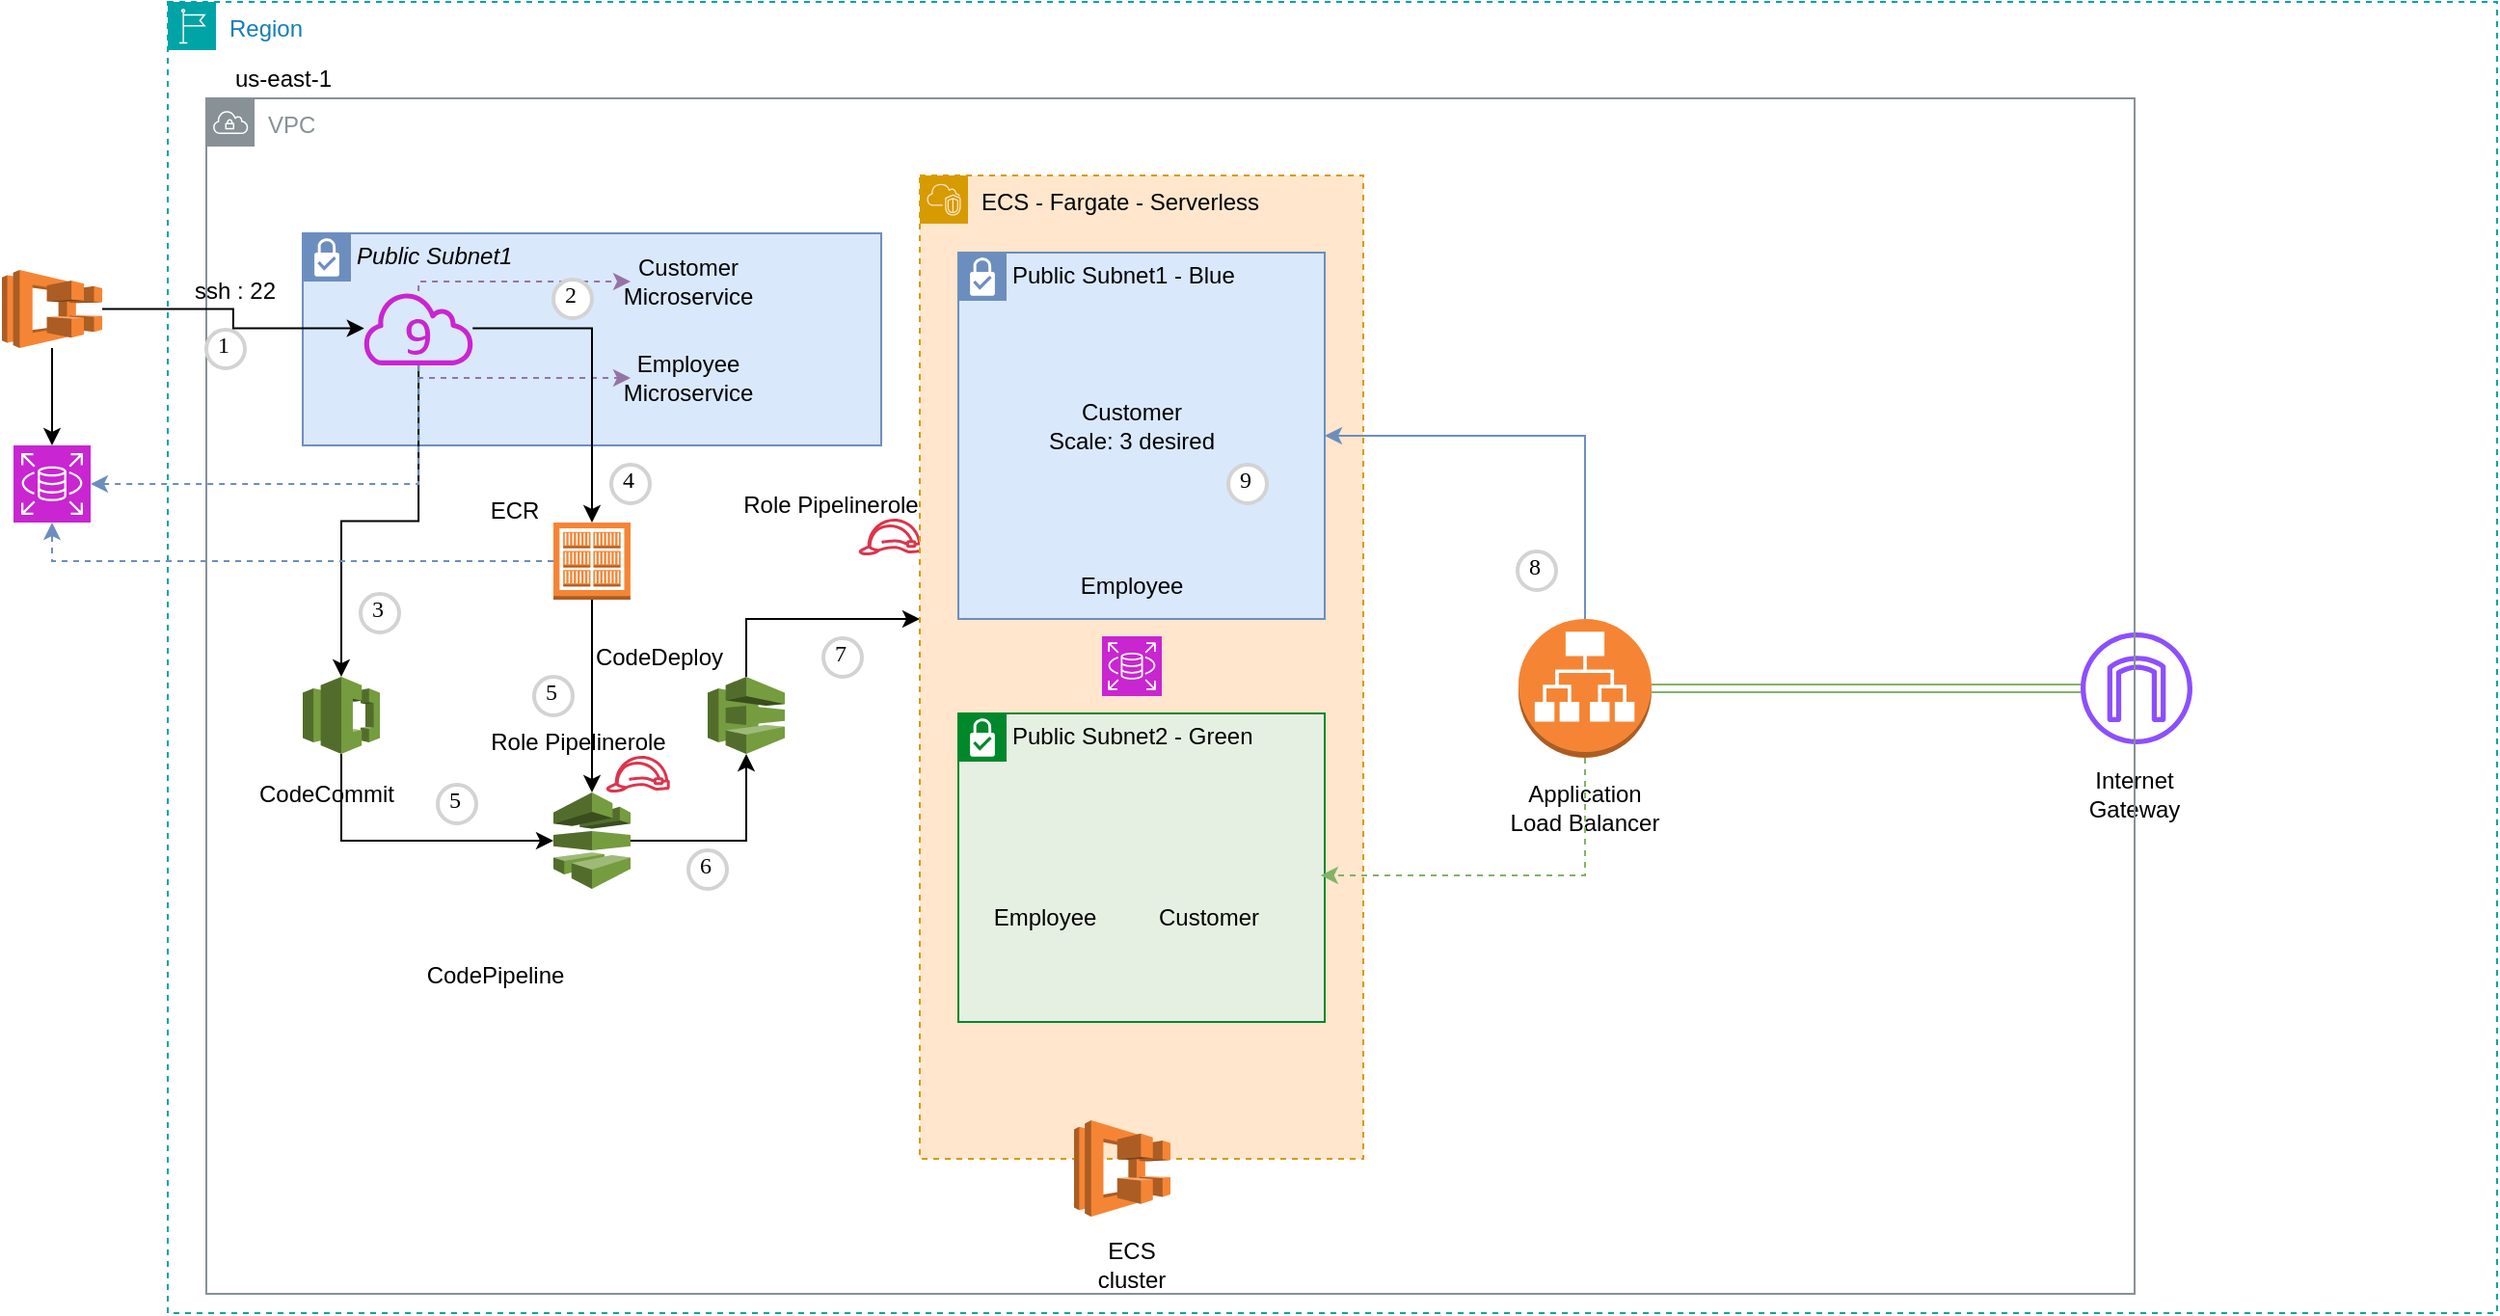 <mxfile version="22.1.2" type="github">
  <diagram name="Page-1" id="QO5nrSKUmJ0oxcyC5A64">
    <mxGraphModel dx="1834" dy="805" grid="0" gridSize="10" guides="0" tooltips="1" connect="1" arrows="1" fold="1" page="0" pageScale="1" pageWidth="850" pageHeight="1100" math="0" shadow="0">
      <root>
        <mxCell id="0" />
        <mxCell id="1" parent="0" />
        <mxCell id="G24Cj-klKIiopbQmR6XC-1" value="Region" style="points=[[0,0],[0.25,0],[0.5,0],[0.75,0],[1,0],[1,0.25],[1,0.5],[1,0.75],[1,1],[0.75,1],[0.5,1],[0.25,1],[0,1],[0,0.75],[0,0.5],[0,0.25]];outlineConnect=0;gradientColor=none;html=1;whiteSpace=wrap;fontSize=12;fontStyle=0;container=1;pointerEvents=0;collapsible=0;recursiveResize=0;shape=mxgraph.aws4.group;grIcon=mxgraph.aws4.group_region;strokeColor=#00A4A6;fillColor=none;verticalAlign=top;align=left;spacingLeft=30;fontColor=#147EBA;dashed=1;" vertex="1" parent="1">
          <mxGeometry y="90" width="1208" height="680" as="geometry" />
        </mxCell>
        <mxCell id="G24Cj-klKIiopbQmR6XC-2" value="us-east-1" style="text;html=1;strokeColor=none;fillColor=none;align=center;verticalAlign=middle;whiteSpace=wrap;rounded=0;" vertex="1" parent="G24Cj-klKIiopbQmR6XC-1">
          <mxGeometry x="10" y="20" width="100" height="40" as="geometry" />
        </mxCell>
        <mxCell id="G24Cj-klKIiopbQmR6XC-4" value="&lt;em&gt;Public Subnet1&lt;/em&gt;&lt;span&gt;&lt;/span&gt;" style="shape=mxgraph.ibm.box;prType=subnet;fontStyle=0;verticalAlign=top;align=left;spacingLeft=32;spacingTop=4;rounded=0;whiteSpace=wrap;html=1;strokeWidth=1;dashed=0;container=1;spacing=-4;collapsible=0;expand=0;recursiveResize=0;fillColor=#dae8fc;strokeColor=#6c8ebf;" vertex="1" parent="G24Cj-klKIiopbQmR6XC-1">
          <mxGeometry x="70" y="120" width="300" height="110" as="geometry" />
        </mxCell>
        <mxCell id="G24Cj-klKIiopbQmR6XC-95" style="edgeStyle=orthogonalEdgeStyle;rounded=0;orthogonalLoop=1;jettySize=auto;html=1;entryX=0;entryY=0.5;entryDx=0;entryDy=0;dashed=1;fillColor=#e1d5e7;strokeColor=#9673a6;" edge="1" parent="G24Cj-klKIiopbQmR6XC-4" source="G24Cj-klKIiopbQmR6XC-14" target="G24Cj-klKIiopbQmR6XC-91">
          <mxGeometry relative="1" as="geometry">
            <Array as="points">
              <mxPoint x="60" y="25" />
            </Array>
          </mxGeometry>
        </mxCell>
        <mxCell id="G24Cj-klKIiopbQmR6XC-96" style="edgeStyle=orthogonalEdgeStyle;rounded=0;orthogonalLoop=1;jettySize=auto;html=1;entryX=0;entryY=0.5;entryDx=0;entryDy=0;fillColor=#e1d5e7;strokeColor=#9673a6;dashed=1;" edge="1" parent="G24Cj-klKIiopbQmR6XC-4" source="G24Cj-klKIiopbQmR6XC-14" target="G24Cj-klKIiopbQmR6XC-92">
          <mxGeometry relative="1" as="geometry">
            <Array as="points">
              <mxPoint x="60" y="75" />
            </Array>
          </mxGeometry>
        </mxCell>
        <mxCell id="G24Cj-klKIiopbQmR6XC-14" value="" style="sketch=0;outlineConnect=0;fontColor=#232F3E;gradientColor=none;fillColor=#C925D1;strokeColor=none;dashed=0;verticalLabelPosition=bottom;verticalAlign=top;align=center;html=1;fontSize=12;fontStyle=0;aspect=fixed;shape=mxgraph.aws4.cloud9;" vertex="1" parent="G24Cj-klKIiopbQmR6XC-4">
          <mxGeometry x="30" y="30" width="60" height="38.46" as="geometry" />
        </mxCell>
        <mxCell id="G24Cj-klKIiopbQmR6XC-91" value="Customer Microservice" style="text;html=1;strokeColor=none;fillColor=none;align=center;verticalAlign=middle;whiteSpace=wrap;rounded=0;" vertex="1" parent="G24Cj-klKIiopbQmR6XC-4">
          <mxGeometry x="170" y="10" width="60" height="30" as="geometry" />
        </mxCell>
        <mxCell id="G24Cj-klKIiopbQmR6XC-92" value="Employee Microservice" style="text;html=1;strokeColor=none;fillColor=none;align=center;verticalAlign=middle;whiteSpace=wrap;rounded=0;" vertex="1" parent="G24Cj-klKIiopbQmR6XC-4">
          <mxGeometry x="170" y="60" width="60" height="30" as="geometry" />
        </mxCell>
        <mxCell id="G24Cj-klKIiopbQmR6XC-93" value="" style="shape=image;html=1;verticalAlign=top;verticalLabelPosition=bottom;labelBackgroundColor=#ffffff;imageAspect=0;aspect=fixed;image=https://cdn1.iconfinder.com/data/icons/unicons-line-vol-3/24/docker-128.png" vertex="1" parent="G24Cj-klKIiopbQmR6XC-4">
          <mxGeometry x="240" y="6" width="38" height="38" as="geometry" />
        </mxCell>
        <mxCell id="G24Cj-klKIiopbQmR6XC-94" value="" style="shape=image;html=1;verticalAlign=top;verticalLabelPosition=bottom;labelBackgroundColor=#ffffff;imageAspect=0;aspect=fixed;image=https://cdn1.iconfinder.com/data/icons/unicons-line-vol-3/24/docker-128.png" vertex="1" parent="G24Cj-klKIiopbQmR6XC-4">
          <mxGeometry x="240" y="56" width="38" height="38" as="geometry" />
        </mxCell>
        <mxCell id="G24Cj-klKIiopbQmR6XC-86" value="2" style="ellipse;whiteSpace=wrap;html=1;aspect=fixed;strokeWidth=2;fontFamily=Tahoma;spacingBottom=4;spacingRight=2;strokeColor=#d3d3d3;" vertex="1" parent="G24Cj-klKIiopbQmR6XC-4">
          <mxGeometry x="130" y="24" width="20" height="20" as="geometry" />
        </mxCell>
        <mxCell id="G24Cj-klKIiopbQmR6XC-25" value="" style="outlineConnect=0;dashed=0;verticalLabelPosition=bottom;verticalAlign=top;align=center;html=1;shape=mxgraph.aws3.codecommit;fillColor=#759C3E;gradientColor=none;" vertex="1" parent="G24Cj-klKIiopbQmR6XC-1">
          <mxGeometry x="70" y="350" width="40" height="40" as="geometry" />
        </mxCell>
        <mxCell id="G24Cj-klKIiopbQmR6XC-28" style="edgeStyle=orthogonalEdgeStyle;rounded=0;orthogonalLoop=1;jettySize=auto;html=1;" edge="1" parent="G24Cj-klKIiopbQmR6XC-1" source="G24Cj-klKIiopbQmR6XC-14" target="G24Cj-klKIiopbQmR6XC-25">
          <mxGeometry relative="1" as="geometry" />
        </mxCell>
        <mxCell id="G24Cj-klKIiopbQmR6XC-13" style="edgeStyle=orthogonalEdgeStyle;rounded=1;orthogonalLoop=1;jettySize=auto;html=1;exitX=1;exitY=0.5;exitDx=0;exitDy=0;exitPerimeter=0;endArrow=block;endFill=1;strokeColor=#82b366;shape=link;shadow=0;fillColor=#d5e8d4;" edge="1" parent="G24Cj-klKIiopbQmR6XC-1" source="G24Cj-klKIiopbQmR6XC-8" target="G24Cj-klKIiopbQmR6XC-11">
          <mxGeometry relative="1" as="geometry" />
        </mxCell>
        <mxCell id="G24Cj-klKIiopbQmR6XC-38" value="" style="group" vertex="1" connectable="0" parent="G24Cj-klKIiopbQmR6XC-1">
          <mxGeometry x="690" y="320" width="90" height="113" as="geometry" />
        </mxCell>
        <mxCell id="G24Cj-klKIiopbQmR6XC-8" value="" style="outlineConnect=0;dashed=0;verticalLabelPosition=bottom;verticalAlign=top;align=center;html=1;shape=mxgraph.aws3.application_load_balancer;fillColor=#F58534;gradientColor=none;" vertex="1" parent="G24Cj-klKIiopbQmR6XC-38">
          <mxGeometry x="10.5" width="69" height="72" as="geometry" />
        </mxCell>
        <mxCell id="G24Cj-klKIiopbQmR6XC-37" value="Application Load Balancer" style="text;html=1;strokeColor=none;fillColor=none;align=center;verticalAlign=middle;whiteSpace=wrap;rounded=0;" vertex="1" parent="G24Cj-klKIiopbQmR6XC-38">
          <mxGeometry y="83" width="90" height="30" as="geometry" />
        </mxCell>
        <mxCell id="G24Cj-klKIiopbQmR6XC-36" value="" style="group" vertex="1" connectable="0" parent="G24Cj-klKIiopbQmR6XC-1">
          <mxGeometry x="990" y="327" width="60" height="99" as="geometry" />
        </mxCell>
        <mxCell id="G24Cj-klKIiopbQmR6XC-11" value="" style="sketch=0;outlineConnect=0;fontColor=#232F3E;gradientColor=none;fillColor=#8C4FFF;strokeColor=none;dashed=0;verticalLabelPosition=bottom;verticalAlign=top;align=center;html=1;fontSize=12;fontStyle=0;aspect=fixed;pointerEvents=1;shape=mxgraph.aws4.internet_gateway;" vertex="1" parent="G24Cj-klKIiopbQmR6XC-36">
          <mxGeometry x="2" width="58" height="58" as="geometry" />
        </mxCell>
        <mxCell id="G24Cj-klKIiopbQmR6XC-12" value="Internet Gateway" style="text;html=1;strokeColor=none;fillColor=none;align=center;verticalAlign=middle;whiteSpace=wrap;rounded=0;" vertex="1" parent="G24Cj-klKIiopbQmR6XC-36">
          <mxGeometry y="69" width="60" height="30" as="geometry" />
        </mxCell>
        <mxCell id="G24Cj-klKIiopbQmR6XC-3" value="VPC" style="sketch=0;outlineConnect=0;gradientColor=none;html=1;whiteSpace=wrap;fontSize=12;fontStyle=0;shape=mxgraph.aws4.group;grIcon=mxgraph.aws4.group_vpc;strokeColor=#879196;fillColor=none;verticalAlign=top;align=left;spacingLeft=30;fontColor=#879196;dashed=0;" vertex="1" parent="G24Cj-klKIiopbQmR6XC-1">
          <mxGeometry x="20" y="50" width="1000" height="620" as="geometry" />
        </mxCell>
        <mxCell id="G24Cj-klKIiopbQmR6XC-62" value="ECS cluster" style="text;html=1;strokeColor=none;fillColor=none;align=center;verticalAlign=middle;whiteSpace=wrap;rounded=0;" vertex="1" parent="G24Cj-klKIiopbQmR6XC-1">
          <mxGeometry x="470" y="640" width="60" height="30" as="geometry" />
        </mxCell>
        <mxCell id="G24Cj-klKIiopbQmR6XC-63" value="ECR" style="text;html=1;strokeColor=none;fillColor=none;align=center;verticalAlign=middle;whiteSpace=wrap;rounded=0;" vertex="1" parent="G24Cj-klKIiopbQmR6XC-1">
          <mxGeometry x="150" y="249" width="60" height="30" as="geometry" />
        </mxCell>
        <mxCell id="G24Cj-klKIiopbQmR6XC-64" value="&lt;div&gt;CodeCommit&lt;/div&gt;" style="text;html=1;strokeColor=none;fillColor=none;align=center;verticalAlign=middle;whiteSpace=wrap;rounded=0;" vertex="1" parent="G24Cj-klKIiopbQmR6XC-1">
          <mxGeometry x="45" y="396" width="75" height="30" as="geometry" />
        </mxCell>
        <mxCell id="G24Cj-klKIiopbQmR6XC-65" value="CodeDeploy" style="text;html=1;strokeColor=none;fillColor=none;align=center;verticalAlign=middle;whiteSpace=wrap;rounded=0;" vertex="1" parent="G24Cj-klKIiopbQmR6XC-1">
          <mxGeometry x="210" y="325" width="90" height="30" as="geometry" />
        </mxCell>
        <mxCell id="G24Cj-klKIiopbQmR6XC-67" value="CodePipeline" style="text;html=1;strokeColor=none;fillColor=none;align=center;verticalAlign=middle;whiteSpace=wrap;rounded=0;" vertex="1" parent="G24Cj-klKIiopbQmR6XC-1">
          <mxGeometry x="140" y="490" width="60" height="30" as="geometry" />
        </mxCell>
        <mxCell id="G24Cj-klKIiopbQmR6XC-15" value="" style="outlineConnect=0;dashed=0;verticalLabelPosition=bottom;verticalAlign=top;align=center;html=1;shape=mxgraph.aws3.ecr_registry;fillColor=#F58534;gradientColor=none;" vertex="1" parent="G24Cj-klKIiopbQmR6XC-1">
          <mxGeometry x="200" y="270" width="40" height="40" as="geometry" />
        </mxCell>
        <mxCell id="G24Cj-klKIiopbQmR6XC-29" style="edgeStyle=orthogonalEdgeStyle;rounded=0;orthogonalLoop=1;jettySize=auto;html=1;entryX=0.5;entryY=0;entryDx=0;entryDy=0;entryPerimeter=0;" edge="1" parent="G24Cj-klKIiopbQmR6XC-1" source="G24Cj-klKIiopbQmR6XC-14" target="G24Cj-klKIiopbQmR6XC-15">
          <mxGeometry relative="1" as="geometry" />
        </mxCell>
        <mxCell id="G24Cj-klKIiopbQmR6XC-30" value="" style="outlineConnect=0;dashed=0;verticalLabelPosition=bottom;verticalAlign=top;align=center;html=1;shape=mxgraph.aws3.codepipeline;fillColor=#759C3E;gradientColor=none;" vertex="1" parent="G24Cj-klKIiopbQmR6XC-1">
          <mxGeometry x="200" y="410" width="40" height="50" as="geometry" />
        </mxCell>
        <mxCell id="G24Cj-klKIiopbQmR6XC-45" style="edgeStyle=orthogonalEdgeStyle;rounded=0;orthogonalLoop=1;jettySize=auto;html=1;exitX=0.5;exitY=1;exitDx=0;exitDy=0;exitPerimeter=0;" edge="1" parent="G24Cj-klKIiopbQmR6XC-1" source="G24Cj-klKIiopbQmR6XC-15" target="G24Cj-klKIiopbQmR6XC-30">
          <mxGeometry relative="1" as="geometry" />
        </mxCell>
        <mxCell id="G24Cj-klKIiopbQmR6XC-47" style="edgeStyle=orthogonalEdgeStyle;rounded=0;orthogonalLoop=1;jettySize=auto;html=1;entryX=0;entryY=0.5;entryDx=0;entryDy=0;entryPerimeter=0;exitX=0.5;exitY=1;exitDx=0;exitDy=0;exitPerimeter=0;" edge="1" parent="G24Cj-klKIiopbQmR6XC-1" source="G24Cj-klKIiopbQmR6XC-25" target="G24Cj-klKIiopbQmR6XC-30">
          <mxGeometry relative="1" as="geometry">
            <Array as="points">
              <mxPoint x="90" y="435" />
            </Array>
          </mxGeometry>
        </mxCell>
        <mxCell id="G24Cj-klKIiopbQmR6XC-85" value="ssh : 22" style="text;html=1;strokeColor=none;fillColor=none;align=center;verticalAlign=middle;whiteSpace=wrap;rounded=0;" vertex="1" parent="G24Cj-klKIiopbQmR6XC-1">
          <mxGeometry x="10" y="140" width="50" height="20" as="geometry" />
        </mxCell>
        <mxCell id="G24Cj-klKIiopbQmR6XC-84" value="1" style="ellipse;whiteSpace=wrap;html=1;aspect=fixed;strokeWidth=2;fontFamily=Tahoma;spacingBottom=4;spacingRight=2;strokeColor=#d3d3d3;" vertex="1" parent="G24Cj-klKIiopbQmR6XC-1">
          <mxGeometry x="20" y="170" width="20" height="20" as="geometry" />
        </mxCell>
        <mxCell id="G24Cj-klKIiopbQmR6XC-87" value="3" style="ellipse;whiteSpace=wrap;html=1;aspect=fixed;strokeWidth=2;fontFamily=Tahoma;spacingBottom=4;spacingRight=2;strokeColor=#d3d3d3;" vertex="1" parent="G24Cj-klKIiopbQmR6XC-1">
          <mxGeometry x="100" y="307" width="20" height="20" as="geometry" />
        </mxCell>
        <mxCell id="G24Cj-klKIiopbQmR6XC-97" value="4" style="ellipse;whiteSpace=wrap;html=1;aspect=fixed;strokeWidth=2;fontFamily=Tahoma;spacingBottom=4;spacingRight=2;strokeColor=#d3d3d3;" vertex="1" parent="G24Cj-klKIiopbQmR6XC-1">
          <mxGeometry x="230" y="240" width="20" height="20" as="geometry" />
        </mxCell>
        <mxCell id="G24Cj-klKIiopbQmR6XC-98" value="5" style="ellipse;whiteSpace=wrap;html=1;aspect=fixed;strokeWidth=2;fontFamily=Tahoma;spacingBottom=4;spacingRight=2;strokeColor=#d3d3d3;" vertex="1" parent="G24Cj-klKIiopbQmR6XC-1">
          <mxGeometry x="140" y="406" width="20" height="20" as="geometry" />
        </mxCell>
        <mxCell id="G24Cj-klKIiopbQmR6XC-99" value="5" style="ellipse;whiteSpace=wrap;html=1;aspect=fixed;strokeWidth=2;fontFamily=Tahoma;spacingBottom=4;spacingRight=2;strokeColor=#d3d3d3;" vertex="1" parent="G24Cj-klKIiopbQmR6XC-1">
          <mxGeometry x="190" y="350" width="20" height="20" as="geometry" />
        </mxCell>
        <mxCell id="G24Cj-klKIiopbQmR6XC-100" value="6" style="ellipse;whiteSpace=wrap;html=1;aspect=fixed;strokeWidth=2;fontFamily=Tahoma;spacingBottom=4;spacingRight=2;strokeColor=#d3d3d3;" vertex="1" parent="G24Cj-klKIiopbQmR6XC-1">
          <mxGeometry x="270" y="440" width="20" height="20" as="geometry" />
        </mxCell>
        <mxCell id="G24Cj-klKIiopbQmR6XC-101" value="7" style="ellipse;whiteSpace=wrap;html=1;aspect=fixed;strokeWidth=2;fontFamily=Tahoma;spacingBottom=4;spacingRight=2;strokeColor=#d3d3d3;" vertex="1" parent="G24Cj-klKIiopbQmR6XC-1">
          <mxGeometry x="340" y="330" width="20" height="20" as="geometry" />
        </mxCell>
        <mxCell id="G24Cj-klKIiopbQmR6XC-102" value="8" style="ellipse;whiteSpace=wrap;html=1;aspect=fixed;strokeWidth=2;fontFamily=Tahoma;spacingBottom=4;spacingRight=2;strokeColor=#d3d3d3;" vertex="1" parent="G24Cj-klKIiopbQmR6XC-1">
          <mxGeometry x="700" y="285" width="20" height="20" as="geometry" />
        </mxCell>
        <mxCell id="G24Cj-klKIiopbQmR6XC-107" value="" style="group" vertex="1" connectable="0" parent="G24Cj-klKIiopbQmR6XC-1">
          <mxGeometry x="165" y="369" width="96" height="41" as="geometry" />
        </mxCell>
        <mxCell id="G24Cj-klKIiopbQmR6XC-105" value="" style="sketch=0;outlineConnect=0;fontColor=#232F3E;gradientColor=none;fillColor=#DD344C;strokeColor=none;dashed=0;verticalLabelPosition=bottom;verticalAlign=top;align=center;html=1;fontSize=12;fontStyle=0;aspect=fixed;pointerEvents=1;shape=mxgraph.aws4.role;" vertex="1" parent="G24Cj-klKIiopbQmR6XC-107">
          <mxGeometry x="62" y="22" width="33.68" height="19" as="geometry" />
        </mxCell>
        <mxCell id="G24Cj-klKIiopbQmR6XC-106" value="Role Pipelinerole" style="text;html=1;strokeColor=none;fillColor=none;align=center;verticalAlign=middle;whiteSpace=wrap;rounded=0;" vertex="1" parent="G24Cj-klKIiopbQmR6XC-107">
          <mxGeometry width="96" height="30" as="geometry" />
        </mxCell>
        <mxCell id="G24Cj-klKIiopbQmR6XC-108" value="" style="group" vertex="1" connectable="0" parent="G24Cj-klKIiopbQmR6XC-1">
          <mxGeometry x="296" y="246" width="96" height="41" as="geometry" />
        </mxCell>
        <mxCell id="G24Cj-klKIiopbQmR6XC-109" value="" style="sketch=0;outlineConnect=0;fontColor=#232F3E;gradientColor=none;fillColor=#DD344C;strokeColor=none;dashed=0;verticalLabelPosition=bottom;verticalAlign=top;align=center;html=1;fontSize=12;fontStyle=0;aspect=fixed;pointerEvents=1;shape=mxgraph.aws4.role;" vertex="1" parent="G24Cj-klKIiopbQmR6XC-108">
          <mxGeometry x="62" y="22" width="33.68" height="19" as="geometry" />
        </mxCell>
        <mxCell id="G24Cj-klKIiopbQmR6XC-110" value="Role Pipelinerole" style="text;html=1;strokeColor=none;fillColor=none;align=center;verticalAlign=middle;whiteSpace=wrap;rounded=0;" vertex="1" parent="G24Cj-klKIiopbQmR6XC-108">
          <mxGeometry width="96" height="30" as="geometry" />
        </mxCell>
        <mxCell id="G24Cj-klKIiopbQmR6XC-89" style="edgeStyle=orthogonalEdgeStyle;rounded=0;orthogonalLoop=1;jettySize=auto;html=1;" edge="1" parent="1" source="G24Cj-klKIiopbQmR6XC-26" target="G24Cj-klKIiopbQmR6XC-7">
          <mxGeometry relative="1" as="geometry">
            <Array as="points">
              <mxPoint x="300" y="410" />
            </Array>
          </mxGeometry>
        </mxCell>
        <mxCell id="G24Cj-klKIiopbQmR6XC-26" value="" style="outlineConnect=0;dashed=0;verticalLabelPosition=bottom;verticalAlign=top;align=center;html=1;shape=mxgraph.aws3.codedeploy;fillColor=#759C3E;gradientColor=none;" vertex="1" parent="1">
          <mxGeometry x="280" y="440" width="40" height="40" as="geometry" />
        </mxCell>
        <mxCell id="G24Cj-klKIiopbQmR6XC-7" value="ECS - Fargate - Serverless" style="points=[[0,0],[0.25,0],[0.5,0],[0.75,0],[1,0],[1,0.25],[1,0.5],[1,0.75],[1,1],[0.75,1],[0.5,1],[0.25,1],[0,1],[0,0.75],[0,0.5],[0,0.25]];outlineConnect=0;html=1;whiteSpace=wrap;fontSize=12;fontStyle=0;container=1;pointerEvents=0;collapsible=0;recursiveResize=0;shape=mxgraph.aws4.group;grIcon=mxgraph.aws4.group_vpc2;strokeColor=#d79b00;fillColor=#ffe6cc;verticalAlign=top;align=left;spacingLeft=30;dashed=1;" vertex="1" parent="1">
          <mxGeometry x="390" y="180" width="230" height="510" as="geometry" />
        </mxCell>
        <mxCell id="G24Cj-klKIiopbQmR6XC-40" value="" style="group" vertex="1" connectable="0" parent="G24Cj-klKIiopbQmR6XC-7">
          <mxGeometry x="20" y="40" width="190" height="500" as="geometry" />
        </mxCell>
        <mxCell id="G24Cj-klKIiopbQmR6XC-6" value="&lt;div&gt;Public Subnet2 - Green&lt;br&gt;&lt;/div&gt;" style="shape=mxgraph.ibm.box;prType=subnet;fontStyle=0;verticalAlign=top;align=left;spacingLeft=32;spacingTop=4;fillColor=#E6F0E2;rounded=0;whiteSpace=wrap;html=1;strokeColor=#00882B;strokeWidth=1;dashed=0;container=1;spacing=-4;collapsible=0;expand=0;recursiveResize=0;" vertex="1" parent="G24Cj-klKIiopbQmR6XC-40">
          <mxGeometry y="239" width="190" height="160" as="geometry" />
        </mxCell>
        <mxCell id="G24Cj-klKIiopbQmR6XC-57" value="" style="shape=image;html=1;verticalAlign=top;verticalLabelPosition=bottom;labelBackgroundColor=#ffffff;imageAspect=0;aspect=fixed;image=https://cdn1.iconfinder.com/data/icons/unicons-line-vol-3/24/docker-128.png" vertex="1" parent="G24Cj-klKIiopbQmR6XC-6">
          <mxGeometry x="20" y="41" width="50" height="50" as="geometry" />
        </mxCell>
        <mxCell id="G24Cj-klKIiopbQmR6XC-58" value="" style="shape=image;html=1;verticalAlign=top;verticalLabelPosition=bottom;labelBackgroundColor=#ffffff;imageAspect=0;aspect=fixed;image=https://cdn1.iconfinder.com/data/icons/unicons-line-vol-3/24/docker-128.png" vertex="1" parent="G24Cj-klKIiopbQmR6XC-6">
          <mxGeometry x="110" y="41" width="50" height="50" as="geometry" />
        </mxCell>
        <mxCell id="G24Cj-klKIiopbQmR6XC-35" value="&lt;div&gt;Public Subnet1 - Blue&lt;br&gt;&lt;/div&gt;" style="shape=mxgraph.ibm.box;prType=subnet;fontStyle=0;verticalAlign=top;align=left;spacingLeft=32;spacingTop=4;fillColor=#dae8fc;rounded=0;whiteSpace=wrap;html=1;strokeColor=#6c8ebf;strokeWidth=1;dashed=0;container=1;spacing=-4;collapsible=0;expand=0;recursiveResize=0;" vertex="1" parent="G24Cj-klKIiopbQmR6XC-40">
          <mxGeometry width="190" height="190" as="geometry" />
        </mxCell>
        <mxCell id="G24Cj-klKIiopbQmR6XC-49" value="" style="shape=image;html=1;verticalAlign=top;verticalLabelPosition=bottom;labelBackgroundColor=#ffffff;imageAspect=0;aspect=fixed;image=https://cdn1.iconfinder.com/data/icons/social-media-2106/24/social_media_social_media_logo_docker-128.png" vertex="1" parent="G24Cj-klKIiopbQmR6XC-35">
          <mxGeometry x="10" y="40" width="40" height="40" as="geometry" />
        </mxCell>
        <mxCell id="G24Cj-klKIiopbQmR6XC-56" value="&lt;div&gt;Employee&lt;/div&gt;" style="text;html=1;strokeColor=none;fillColor=none;align=center;verticalAlign=middle;whiteSpace=wrap;rounded=0;" vertex="1" parent="G24Cj-klKIiopbQmR6XC-35">
          <mxGeometry x="60" y="158" width="60" height="30" as="geometry" />
        </mxCell>
        <mxCell id="G24Cj-klKIiopbQmR6XC-39" value="" style="outlineConnect=0;dashed=0;verticalLabelPosition=bottom;verticalAlign=top;align=center;html=1;shape=mxgraph.aws3.ecs;fillColor=#F58534;gradientColor=none;" vertex="1" parent="G24Cj-klKIiopbQmR6XC-40">
          <mxGeometry x="60" y="450" width="50" height="50" as="geometry" />
        </mxCell>
        <mxCell id="G24Cj-klKIiopbQmR6XC-52" value="" style="shape=image;html=1;verticalAlign=top;verticalLabelPosition=bottom;labelBackgroundColor=#ffffff;imageAspect=0;aspect=fixed;image=https://cdn1.iconfinder.com/data/icons/social-media-2106/24/social_media_social_media_logo_docker-128.png" vertex="1" parent="G24Cj-klKIiopbQmR6XC-40">
          <mxGeometry x="130" y="40" width="40" height="40" as="geometry" />
        </mxCell>
        <mxCell id="G24Cj-klKIiopbQmR6XC-51" value="" style="shape=image;html=1;verticalAlign=top;verticalLabelPosition=bottom;labelBackgroundColor=#ffffff;imageAspect=0;aspect=fixed;image=https://cdn1.iconfinder.com/data/icons/social-media-2106/24/social_media_social_media_logo_docker-128.png" vertex="1" parent="G24Cj-klKIiopbQmR6XC-40">
          <mxGeometry x="70" y="40" width="40" height="40" as="geometry" />
        </mxCell>
        <mxCell id="G24Cj-klKIiopbQmR6XC-53" value="" style="shape=image;html=1;verticalAlign=top;verticalLabelPosition=bottom;labelBackgroundColor=#ffffff;imageAspect=0;aspect=fixed;image=https://cdn0.iconfinder.com/data/icons/social-media-2104/24/social_media_social_media_logo_docker-128.png" vertex="1" parent="G24Cj-klKIiopbQmR6XC-40">
          <mxGeometry x="66" y="110" width="48" height="48" as="geometry" />
        </mxCell>
        <mxCell id="G24Cj-klKIiopbQmR6XC-55" value="&lt;div&gt;Customer&lt;/div&gt;&lt;div&gt;Scale: 3 desired&lt;br&gt;&lt;/div&gt;" style="text;html=1;strokeColor=none;fillColor=none;align=center;verticalAlign=middle;whiteSpace=wrap;rounded=0;" vertex="1" parent="G24Cj-klKIiopbQmR6XC-40">
          <mxGeometry x="30" y="70" width="120" height="40" as="geometry" />
        </mxCell>
        <mxCell id="G24Cj-klKIiopbQmR6XC-59" value="&lt;div&gt;Employee&lt;/div&gt;" style="text;html=1;strokeColor=none;fillColor=none;align=center;verticalAlign=middle;whiteSpace=wrap;rounded=0;" vertex="1" parent="G24Cj-klKIiopbQmR6XC-40">
          <mxGeometry x="15" y="330" width="60" height="30" as="geometry" />
        </mxCell>
        <mxCell id="G24Cj-klKIiopbQmR6XC-60" value="Customer" style="text;html=1;strokeColor=none;fillColor=none;align=center;verticalAlign=middle;whiteSpace=wrap;rounded=0;" vertex="1" parent="G24Cj-klKIiopbQmR6XC-40">
          <mxGeometry x="100" y="330" width="60" height="30" as="geometry" />
        </mxCell>
        <mxCell id="G24Cj-klKIiopbQmR6XC-103" value="9" style="ellipse;whiteSpace=wrap;html=1;aspect=fixed;strokeWidth=2;fontFamily=Tahoma;spacingBottom=4;spacingRight=2;strokeColor=#d3d3d3;" vertex="1" parent="G24Cj-klKIiopbQmR6XC-40">
          <mxGeometry x="140" y="110" width="20" height="20" as="geometry" />
        </mxCell>
        <mxCell id="G24Cj-klKIiopbQmR6XC-104" value="" style="sketch=0;points=[[0,0,0],[0.25,0,0],[0.5,0,0],[0.75,0,0],[1,0,0],[0,1,0],[0.25,1,0],[0.5,1,0],[0.75,1,0],[1,1,0],[0,0.25,0],[0,0.5,0],[0,0.75,0],[1,0.25,0],[1,0.5,0],[1,0.75,0]];outlineConnect=0;fontColor=#232F3E;fillColor=#C925D1;strokeColor=#ffffff;dashed=0;verticalLabelPosition=bottom;verticalAlign=top;align=center;html=1;fontSize=12;fontStyle=0;aspect=fixed;shape=mxgraph.aws4.resourceIcon;resIcon=mxgraph.aws4.rds;" vertex="1" parent="G24Cj-klKIiopbQmR6XC-40">
          <mxGeometry x="74.5" y="199" width="31" height="31" as="geometry" />
        </mxCell>
        <mxCell id="G24Cj-klKIiopbQmR6XC-44" style="edgeStyle=orthogonalEdgeStyle;rounded=0;orthogonalLoop=1;jettySize=auto;html=1;exitX=1;exitY=0.5;exitDx=0;exitDy=0;exitPerimeter=0;entryX=0.5;entryY=1;entryDx=0;entryDy=0;entryPerimeter=0;" edge="1" parent="1" source="G24Cj-klKIiopbQmR6XC-30" target="G24Cj-klKIiopbQmR6XC-26">
          <mxGeometry relative="1" as="geometry" />
        </mxCell>
        <mxCell id="G24Cj-klKIiopbQmR6XC-68" style="edgeStyle=orthogonalEdgeStyle;rounded=0;orthogonalLoop=1;jettySize=auto;html=1;exitX=0.5;exitY=0;exitDx=0;exitDy=0;exitPerimeter=0;fillColor=#dae8fc;strokeColor=#6c8ebf;" edge="1" parent="1" source="G24Cj-klKIiopbQmR6XC-8" target="G24Cj-klKIiopbQmR6XC-35">
          <mxGeometry relative="1" as="geometry" />
        </mxCell>
        <mxCell id="G24Cj-klKIiopbQmR6XC-70" style="edgeStyle=orthogonalEdgeStyle;rounded=0;orthogonalLoop=1;jettySize=auto;html=1;exitX=0.5;exitY=1;exitDx=0;exitDy=0;exitPerimeter=0;entryX=0.989;entryY=0.525;entryDx=0;entryDy=0;entryPerimeter=0;dashed=1;fillColor=#d5e8d4;strokeColor=#82b366;" edge="1" parent="1" source="G24Cj-klKIiopbQmR6XC-8" target="G24Cj-klKIiopbQmR6XC-6">
          <mxGeometry relative="1" as="geometry" />
        </mxCell>
        <mxCell id="G24Cj-klKIiopbQmR6XC-73" style="edgeStyle=orthogonalEdgeStyle;rounded=0;orthogonalLoop=1;jettySize=auto;html=1;" edge="1" parent="1" source="G24Cj-klKIiopbQmR6XC-71" target="G24Cj-klKIiopbQmR6XC-14">
          <mxGeometry relative="1" as="geometry" />
        </mxCell>
        <mxCell id="G24Cj-klKIiopbQmR6XC-71" value="" style="outlineConnect=0;dashed=0;verticalLabelPosition=bottom;verticalAlign=top;align=center;html=1;shape=mxgraph.aws3.ecs;fillColor=#F58534;gradientColor=none;" vertex="1" parent="1">
          <mxGeometry x="-86" y="228.98" width="52" height="40.5" as="geometry" />
        </mxCell>
        <mxCell id="G24Cj-klKIiopbQmR6XC-72" value="" style="sketch=0;points=[[0,0,0],[0.25,0,0],[0.5,0,0],[0.75,0,0],[1,0,0],[0,1,0],[0.25,1,0],[0.5,1,0],[0.75,1,0],[1,1,0],[0,0.25,0],[0,0.5,0],[0,0.75,0],[1,0.25,0],[1,0.5,0],[1,0.75,0]];outlineConnect=0;fontColor=#232F3E;fillColor=#C925D1;strokeColor=#ffffff;dashed=0;verticalLabelPosition=bottom;verticalAlign=top;align=center;html=1;fontSize=12;fontStyle=0;aspect=fixed;shape=mxgraph.aws4.resourceIcon;resIcon=mxgraph.aws4.rds;" vertex="1" parent="1">
          <mxGeometry x="-80" y="320" width="40" height="40" as="geometry" />
        </mxCell>
        <mxCell id="G24Cj-klKIiopbQmR6XC-74" style="edgeStyle=orthogonalEdgeStyle;rounded=0;orthogonalLoop=1;jettySize=auto;html=1;entryX=0.5;entryY=0;entryDx=0;entryDy=0;entryPerimeter=0;" edge="1" parent="1" source="G24Cj-klKIiopbQmR6XC-71" target="G24Cj-klKIiopbQmR6XC-72">
          <mxGeometry relative="1" as="geometry" />
        </mxCell>
        <mxCell id="G24Cj-klKIiopbQmR6XC-75" style="edgeStyle=orthogonalEdgeStyle;rounded=0;orthogonalLoop=1;jettySize=auto;html=1;entryX=1;entryY=0.5;entryDx=0;entryDy=0;entryPerimeter=0;dashed=1;fillColor=#dae8fc;strokeColor=#6c8ebf;" edge="1" parent="1" source="G24Cj-klKIiopbQmR6XC-14" target="G24Cj-klKIiopbQmR6XC-72">
          <mxGeometry relative="1" as="geometry">
            <Array as="points">
              <mxPoint x="130" y="340" />
            </Array>
          </mxGeometry>
        </mxCell>
        <mxCell id="G24Cj-klKIiopbQmR6XC-77" style="edgeStyle=orthogonalEdgeStyle;rounded=0;orthogonalLoop=1;jettySize=auto;html=1;entryX=0.5;entryY=1;entryDx=0;entryDy=0;entryPerimeter=0;fillColor=#dae8fc;strokeColor=#6c8ebf;dashed=1;" edge="1" parent="1" source="G24Cj-klKIiopbQmR6XC-15" target="G24Cj-klKIiopbQmR6XC-72">
          <mxGeometry relative="1" as="geometry" />
        </mxCell>
      </root>
    </mxGraphModel>
  </diagram>
</mxfile>
